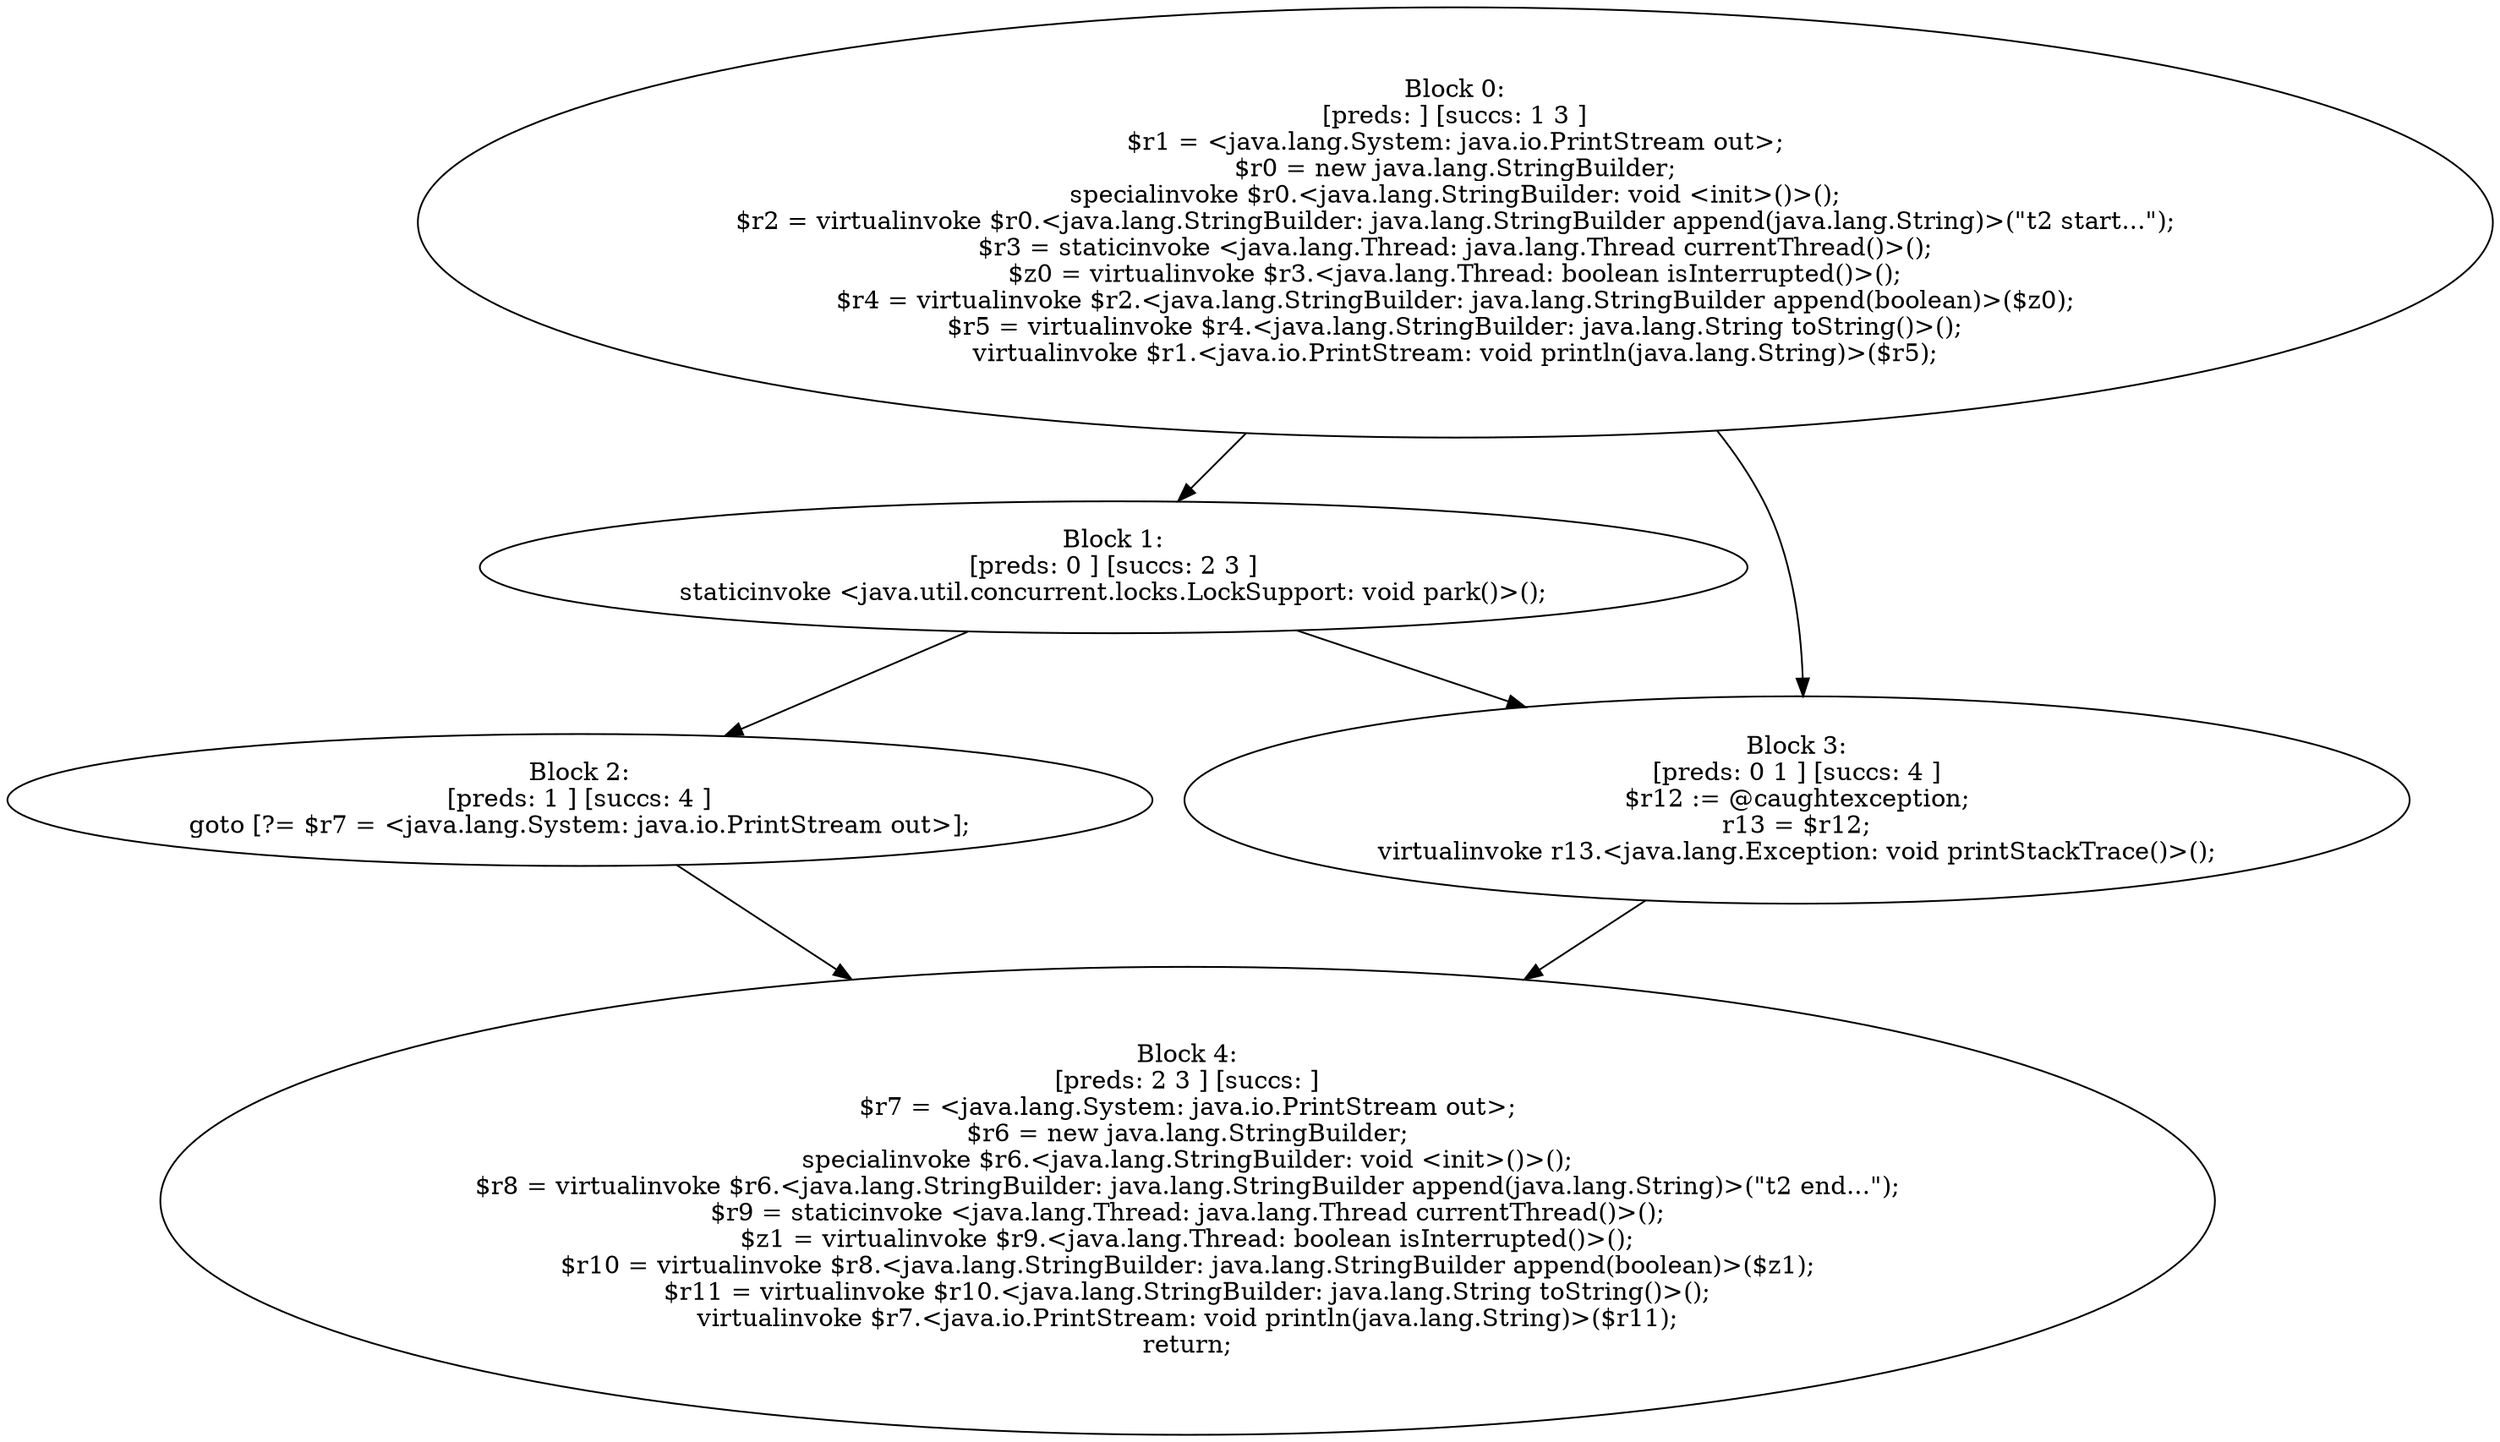 digraph "unitGraph" {
    "Block 0:
[preds: ] [succs: 1 3 ]
$r1 = <java.lang.System: java.io.PrintStream out>;
$r0 = new java.lang.StringBuilder;
specialinvoke $r0.<java.lang.StringBuilder: void <init>()>();
$r2 = virtualinvoke $r0.<java.lang.StringBuilder: java.lang.StringBuilder append(java.lang.String)>(\"t2 start...\");
$r3 = staticinvoke <java.lang.Thread: java.lang.Thread currentThread()>();
$z0 = virtualinvoke $r3.<java.lang.Thread: boolean isInterrupted()>();
$r4 = virtualinvoke $r2.<java.lang.StringBuilder: java.lang.StringBuilder append(boolean)>($z0);
$r5 = virtualinvoke $r4.<java.lang.StringBuilder: java.lang.String toString()>();
virtualinvoke $r1.<java.io.PrintStream: void println(java.lang.String)>($r5);
"
    "Block 1:
[preds: 0 ] [succs: 2 3 ]
staticinvoke <java.util.concurrent.locks.LockSupport: void park()>();
"
    "Block 2:
[preds: 1 ] [succs: 4 ]
goto [?= $r7 = <java.lang.System: java.io.PrintStream out>];
"
    "Block 3:
[preds: 0 1 ] [succs: 4 ]
$r12 := @caughtexception;
r13 = $r12;
virtualinvoke r13.<java.lang.Exception: void printStackTrace()>();
"
    "Block 4:
[preds: 2 3 ] [succs: ]
$r7 = <java.lang.System: java.io.PrintStream out>;
$r6 = new java.lang.StringBuilder;
specialinvoke $r6.<java.lang.StringBuilder: void <init>()>();
$r8 = virtualinvoke $r6.<java.lang.StringBuilder: java.lang.StringBuilder append(java.lang.String)>(\"t2 end...\");
$r9 = staticinvoke <java.lang.Thread: java.lang.Thread currentThread()>();
$z1 = virtualinvoke $r9.<java.lang.Thread: boolean isInterrupted()>();
$r10 = virtualinvoke $r8.<java.lang.StringBuilder: java.lang.StringBuilder append(boolean)>($z1);
$r11 = virtualinvoke $r10.<java.lang.StringBuilder: java.lang.String toString()>();
virtualinvoke $r7.<java.io.PrintStream: void println(java.lang.String)>($r11);
return;
"
    "Block 0:
[preds: ] [succs: 1 3 ]
$r1 = <java.lang.System: java.io.PrintStream out>;
$r0 = new java.lang.StringBuilder;
specialinvoke $r0.<java.lang.StringBuilder: void <init>()>();
$r2 = virtualinvoke $r0.<java.lang.StringBuilder: java.lang.StringBuilder append(java.lang.String)>(\"t2 start...\");
$r3 = staticinvoke <java.lang.Thread: java.lang.Thread currentThread()>();
$z0 = virtualinvoke $r3.<java.lang.Thread: boolean isInterrupted()>();
$r4 = virtualinvoke $r2.<java.lang.StringBuilder: java.lang.StringBuilder append(boolean)>($z0);
$r5 = virtualinvoke $r4.<java.lang.StringBuilder: java.lang.String toString()>();
virtualinvoke $r1.<java.io.PrintStream: void println(java.lang.String)>($r5);
"->"Block 1:
[preds: 0 ] [succs: 2 3 ]
staticinvoke <java.util.concurrent.locks.LockSupport: void park()>();
";
    "Block 0:
[preds: ] [succs: 1 3 ]
$r1 = <java.lang.System: java.io.PrintStream out>;
$r0 = new java.lang.StringBuilder;
specialinvoke $r0.<java.lang.StringBuilder: void <init>()>();
$r2 = virtualinvoke $r0.<java.lang.StringBuilder: java.lang.StringBuilder append(java.lang.String)>(\"t2 start...\");
$r3 = staticinvoke <java.lang.Thread: java.lang.Thread currentThread()>();
$z0 = virtualinvoke $r3.<java.lang.Thread: boolean isInterrupted()>();
$r4 = virtualinvoke $r2.<java.lang.StringBuilder: java.lang.StringBuilder append(boolean)>($z0);
$r5 = virtualinvoke $r4.<java.lang.StringBuilder: java.lang.String toString()>();
virtualinvoke $r1.<java.io.PrintStream: void println(java.lang.String)>($r5);
"->"Block 3:
[preds: 0 1 ] [succs: 4 ]
$r12 := @caughtexception;
r13 = $r12;
virtualinvoke r13.<java.lang.Exception: void printStackTrace()>();
";
    "Block 1:
[preds: 0 ] [succs: 2 3 ]
staticinvoke <java.util.concurrent.locks.LockSupport: void park()>();
"->"Block 2:
[preds: 1 ] [succs: 4 ]
goto [?= $r7 = <java.lang.System: java.io.PrintStream out>];
";
    "Block 1:
[preds: 0 ] [succs: 2 3 ]
staticinvoke <java.util.concurrent.locks.LockSupport: void park()>();
"->"Block 3:
[preds: 0 1 ] [succs: 4 ]
$r12 := @caughtexception;
r13 = $r12;
virtualinvoke r13.<java.lang.Exception: void printStackTrace()>();
";
    "Block 2:
[preds: 1 ] [succs: 4 ]
goto [?= $r7 = <java.lang.System: java.io.PrintStream out>];
"->"Block 4:
[preds: 2 3 ] [succs: ]
$r7 = <java.lang.System: java.io.PrintStream out>;
$r6 = new java.lang.StringBuilder;
specialinvoke $r6.<java.lang.StringBuilder: void <init>()>();
$r8 = virtualinvoke $r6.<java.lang.StringBuilder: java.lang.StringBuilder append(java.lang.String)>(\"t2 end...\");
$r9 = staticinvoke <java.lang.Thread: java.lang.Thread currentThread()>();
$z1 = virtualinvoke $r9.<java.lang.Thread: boolean isInterrupted()>();
$r10 = virtualinvoke $r8.<java.lang.StringBuilder: java.lang.StringBuilder append(boolean)>($z1);
$r11 = virtualinvoke $r10.<java.lang.StringBuilder: java.lang.String toString()>();
virtualinvoke $r7.<java.io.PrintStream: void println(java.lang.String)>($r11);
return;
";
    "Block 3:
[preds: 0 1 ] [succs: 4 ]
$r12 := @caughtexception;
r13 = $r12;
virtualinvoke r13.<java.lang.Exception: void printStackTrace()>();
"->"Block 4:
[preds: 2 3 ] [succs: ]
$r7 = <java.lang.System: java.io.PrintStream out>;
$r6 = new java.lang.StringBuilder;
specialinvoke $r6.<java.lang.StringBuilder: void <init>()>();
$r8 = virtualinvoke $r6.<java.lang.StringBuilder: java.lang.StringBuilder append(java.lang.String)>(\"t2 end...\");
$r9 = staticinvoke <java.lang.Thread: java.lang.Thread currentThread()>();
$z1 = virtualinvoke $r9.<java.lang.Thread: boolean isInterrupted()>();
$r10 = virtualinvoke $r8.<java.lang.StringBuilder: java.lang.StringBuilder append(boolean)>($z1);
$r11 = virtualinvoke $r10.<java.lang.StringBuilder: java.lang.String toString()>();
virtualinvoke $r7.<java.io.PrintStream: void println(java.lang.String)>($r11);
return;
";
}
